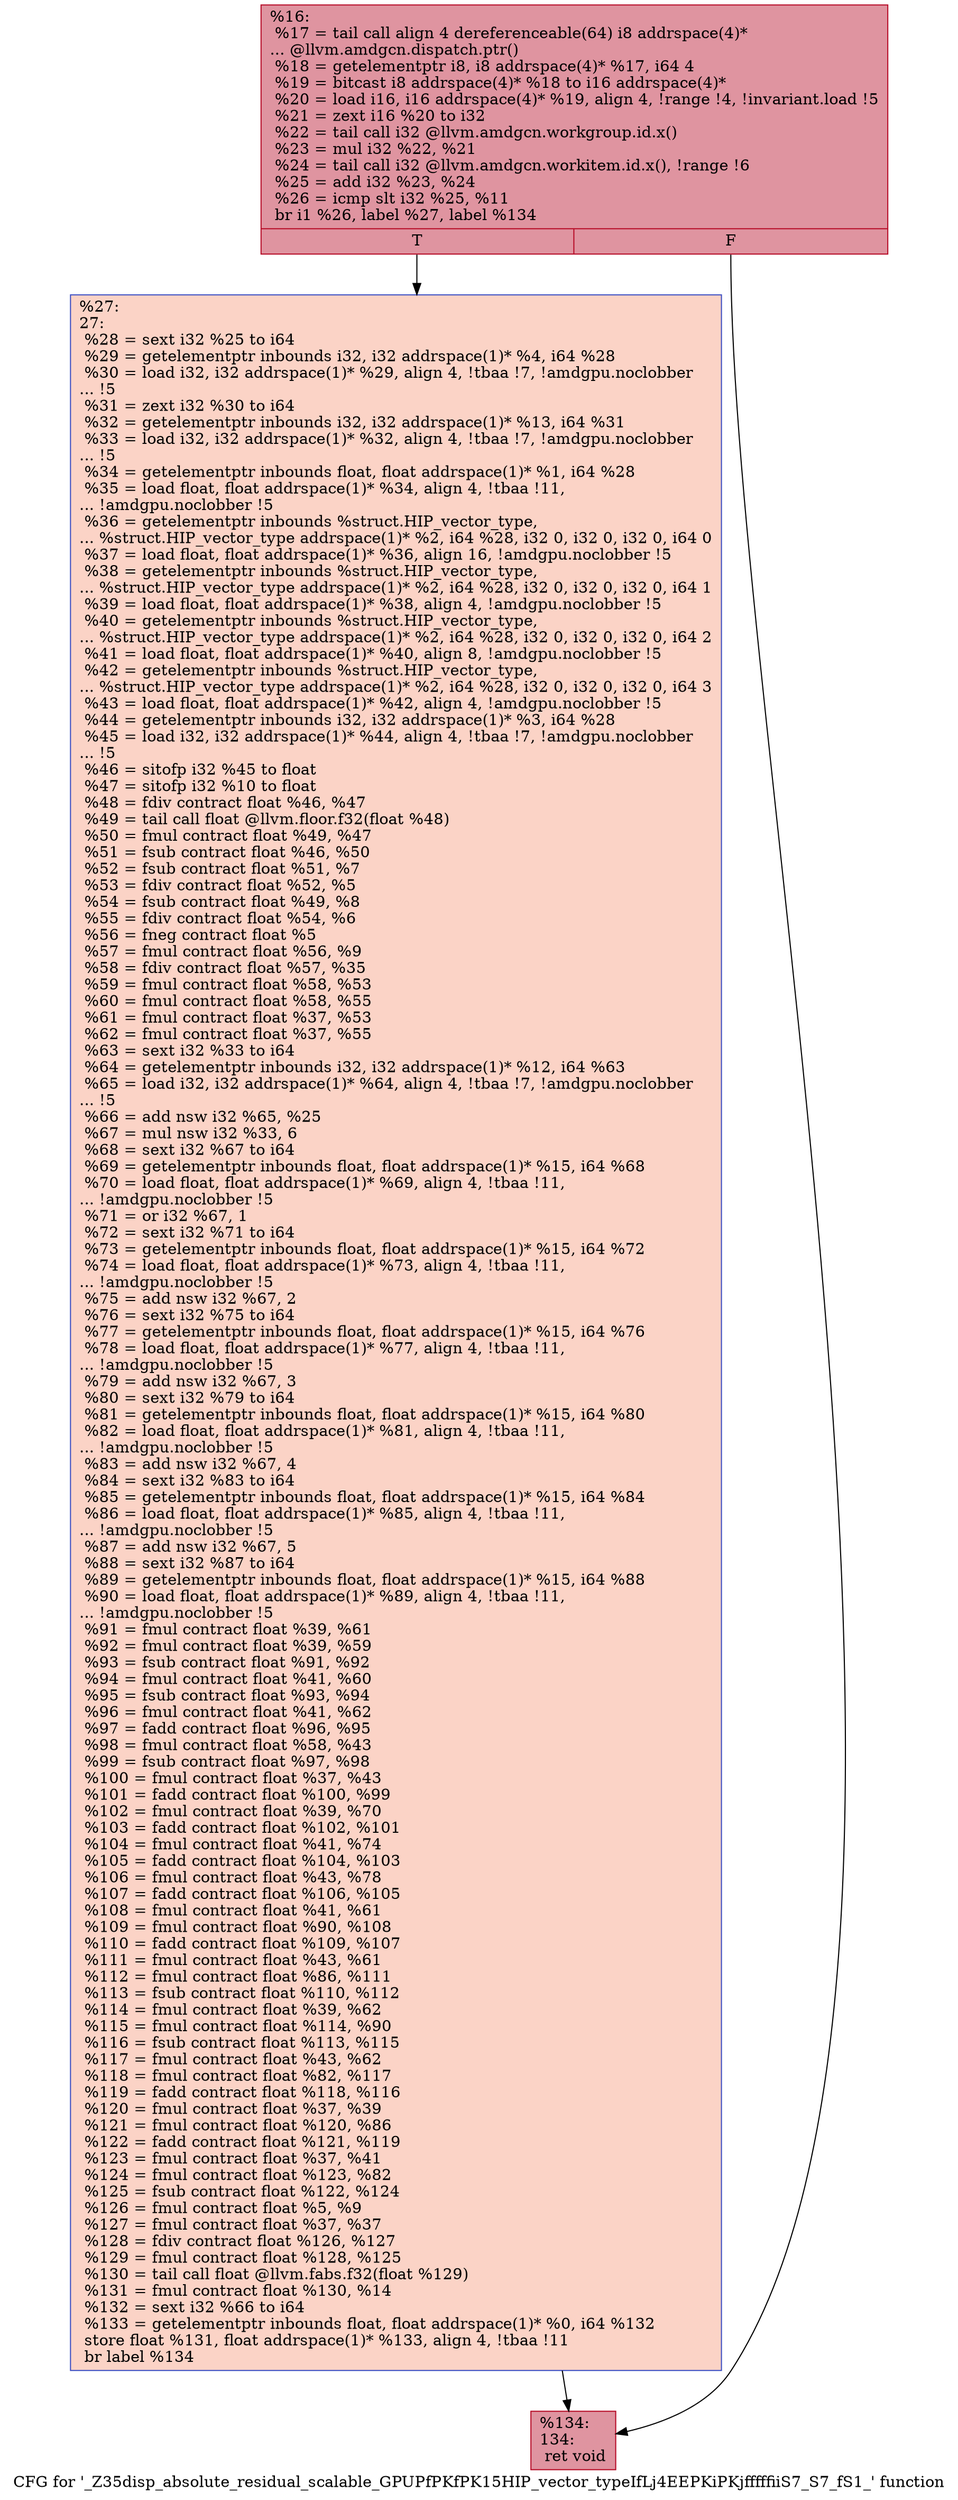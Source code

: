 digraph "CFG for '_Z35disp_absolute_residual_scalable_GPUPfPKfPK15HIP_vector_typeIfLj4EEPKiPKjfffffiiS7_S7_fS1_' function" {
	label="CFG for '_Z35disp_absolute_residual_scalable_GPUPfPKfPK15HIP_vector_typeIfLj4EEPKiPKjfffffiiS7_S7_fS1_' function";

	Node0x5fa3640 [shape=record,color="#b70d28ff", style=filled, fillcolor="#b70d2870",label="{%16:\l  %17 = tail call align 4 dereferenceable(64) i8 addrspace(4)*\l... @llvm.amdgcn.dispatch.ptr()\l  %18 = getelementptr i8, i8 addrspace(4)* %17, i64 4\l  %19 = bitcast i8 addrspace(4)* %18 to i16 addrspace(4)*\l  %20 = load i16, i16 addrspace(4)* %19, align 4, !range !4, !invariant.load !5\l  %21 = zext i16 %20 to i32\l  %22 = tail call i32 @llvm.amdgcn.workgroup.id.x()\l  %23 = mul i32 %22, %21\l  %24 = tail call i32 @llvm.amdgcn.workitem.id.x(), !range !6\l  %25 = add i32 %23, %24\l  %26 = icmp slt i32 %25, %11\l  br i1 %26, label %27, label %134\l|{<s0>T|<s1>F}}"];
	Node0x5fa3640:s0 -> Node0x5fa6210;
	Node0x5fa3640:s1 -> Node0x5fa62a0;
	Node0x5fa6210 [shape=record,color="#3d50c3ff", style=filled, fillcolor="#f59c7d70",label="{%27:\l27:                                               \l  %28 = sext i32 %25 to i64\l  %29 = getelementptr inbounds i32, i32 addrspace(1)* %4, i64 %28\l  %30 = load i32, i32 addrspace(1)* %29, align 4, !tbaa !7, !amdgpu.noclobber\l... !5\l  %31 = zext i32 %30 to i64\l  %32 = getelementptr inbounds i32, i32 addrspace(1)* %13, i64 %31\l  %33 = load i32, i32 addrspace(1)* %32, align 4, !tbaa !7, !amdgpu.noclobber\l... !5\l  %34 = getelementptr inbounds float, float addrspace(1)* %1, i64 %28\l  %35 = load float, float addrspace(1)* %34, align 4, !tbaa !11,\l... !amdgpu.noclobber !5\l  %36 = getelementptr inbounds %struct.HIP_vector_type,\l... %struct.HIP_vector_type addrspace(1)* %2, i64 %28, i32 0, i32 0, i32 0, i64 0\l  %37 = load float, float addrspace(1)* %36, align 16, !amdgpu.noclobber !5\l  %38 = getelementptr inbounds %struct.HIP_vector_type,\l... %struct.HIP_vector_type addrspace(1)* %2, i64 %28, i32 0, i32 0, i32 0, i64 1\l  %39 = load float, float addrspace(1)* %38, align 4, !amdgpu.noclobber !5\l  %40 = getelementptr inbounds %struct.HIP_vector_type,\l... %struct.HIP_vector_type addrspace(1)* %2, i64 %28, i32 0, i32 0, i32 0, i64 2\l  %41 = load float, float addrspace(1)* %40, align 8, !amdgpu.noclobber !5\l  %42 = getelementptr inbounds %struct.HIP_vector_type,\l... %struct.HIP_vector_type addrspace(1)* %2, i64 %28, i32 0, i32 0, i32 0, i64 3\l  %43 = load float, float addrspace(1)* %42, align 4, !amdgpu.noclobber !5\l  %44 = getelementptr inbounds i32, i32 addrspace(1)* %3, i64 %28\l  %45 = load i32, i32 addrspace(1)* %44, align 4, !tbaa !7, !amdgpu.noclobber\l... !5\l  %46 = sitofp i32 %45 to float\l  %47 = sitofp i32 %10 to float\l  %48 = fdiv contract float %46, %47\l  %49 = tail call float @llvm.floor.f32(float %48)\l  %50 = fmul contract float %49, %47\l  %51 = fsub contract float %46, %50\l  %52 = fsub contract float %51, %7\l  %53 = fdiv contract float %52, %5\l  %54 = fsub contract float %49, %8\l  %55 = fdiv contract float %54, %6\l  %56 = fneg contract float %5\l  %57 = fmul contract float %56, %9\l  %58 = fdiv contract float %57, %35\l  %59 = fmul contract float %58, %53\l  %60 = fmul contract float %58, %55\l  %61 = fmul contract float %37, %53\l  %62 = fmul contract float %37, %55\l  %63 = sext i32 %33 to i64\l  %64 = getelementptr inbounds i32, i32 addrspace(1)* %12, i64 %63\l  %65 = load i32, i32 addrspace(1)* %64, align 4, !tbaa !7, !amdgpu.noclobber\l... !5\l  %66 = add nsw i32 %65, %25\l  %67 = mul nsw i32 %33, 6\l  %68 = sext i32 %67 to i64\l  %69 = getelementptr inbounds float, float addrspace(1)* %15, i64 %68\l  %70 = load float, float addrspace(1)* %69, align 4, !tbaa !11,\l... !amdgpu.noclobber !5\l  %71 = or i32 %67, 1\l  %72 = sext i32 %71 to i64\l  %73 = getelementptr inbounds float, float addrspace(1)* %15, i64 %72\l  %74 = load float, float addrspace(1)* %73, align 4, !tbaa !11,\l... !amdgpu.noclobber !5\l  %75 = add nsw i32 %67, 2\l  %76 = sext i32 %75 to i64\l  %77 = getelementptr inbounds float, float addrspace(1)* %15, i64 %76\l  %78 = load float, float addrspace(1)* %77, align 4, !tbaa !11,\l... !amdgpu.noclobber !5\l  %79 = add nsw i32 %67, 3\l  %80 = sext i32 %79 to i64\l  %81 = getelementptr inbounds float, float addrspace(1)* %15, i64 %80\l  %82 = load float, float addrspace(1)* %81, align 4, !tbaa !11,\l... !amdgpu.noclobber !5\l  %83 = add nsw i32 %67, 4\l  %84 = sext i32 %83 to i64\l  %85 = getelementptr inbounds float, float addrspace(1)* %15, i64 %84\l  %86 = load float, float addrspace(1)* %85, align 4, !tbaa !11,\l... !amdgpu.noclobber !5\l  %87 = add nsw i32 %67, 5\l  %88 = sext i32 %87 to i64\l  %89 = getelementptr inbounds float, float addrspace(1)* %15, i64 %88\l  %90 = load float, float addrspace(1)* %89, align 4, !tbaa !11,\l... !amdgpu.noclobber !5\l  %91 = fmul contract float %39, %61\l  %92 = fmul contract float %39, %59\l  %93 = fsub contract float %91, %92\l  %94 = fmul contract float %41, %60\l  %95 = fsub contract float %93, %94\l  %96 = fmul contract float %41, %62\l  %97 = fadd contract float %96, %95\l  %98 = fmul contract float %58, %43\l  %99 = fsub contract float %97, %98\l  %100 = fmul contract float %37, %43\l  %101 = fadd contract float %100, %99\l  %102 = fmul contract float %39, %70\l  %103 = fadd contract float %102, %101\l  %104 = fmul contract float %41, %74\l  %105 = fadd contract float %104, %103\l  %106 = fmul contract float %43, %78\l  %107 = fadd contract float %106, %105\l  %108 = fmul contract float %41, %61\l  %109 = fmul contract float %90, %108\l  %110 = fadd contract float %109, %107\l  %111 = fmul contract float %43, %61\l  %112 = fmul contract float %86, %111\l  %113 = fsub contract float %110, %112\l  %114 = fmul contract float %39, %62\l  %115 = fmul contract float %114, %90\l  %116 = fsub contract float %113, %115\l  %117 = fmul contract float %43, %62\l  %118 = fmul contract float %82, %117\l  %119 = fadd contract float %118, %116\l  %120 = fmul contract float %37, %39\l  %121 = fmul contract float %120, %86\l  %122 = fadd contract float %121, %119\l  %123 = fmul contract float %37, %41\l  %124 = fmul contract float %123, %82\l  %125 = fsub contract float %122, %124\l  %126 = fmul contract float %5, %9\l  %127 = fmul contract float %37, %37\l  %128 = fdiv contract float %126, %127\l  %129 = fmul contract float %128, %125\l  %130 = tail call float @llvm.fabs.f32(float %129)\l  %131 = fmul contract float %130, %14\l  %132 = sext i32 %66 to i64\l  %133 = getelementptr inbounds float, float addrspace(1)* %0, i64 %132\l  store float %131, float addrspace(1)* %133, align 4, !tbaa !11\l  br label %134\l}"];
	Node0x5fa6210 -> Node0x5fa62a0;
	Node0x5fa62a0 [shape=record,color="#b70d28ff", style=filled, fillcolor="#b70d2870",label="{%134:\l134:                                              \l  ret void\l}"];
}
